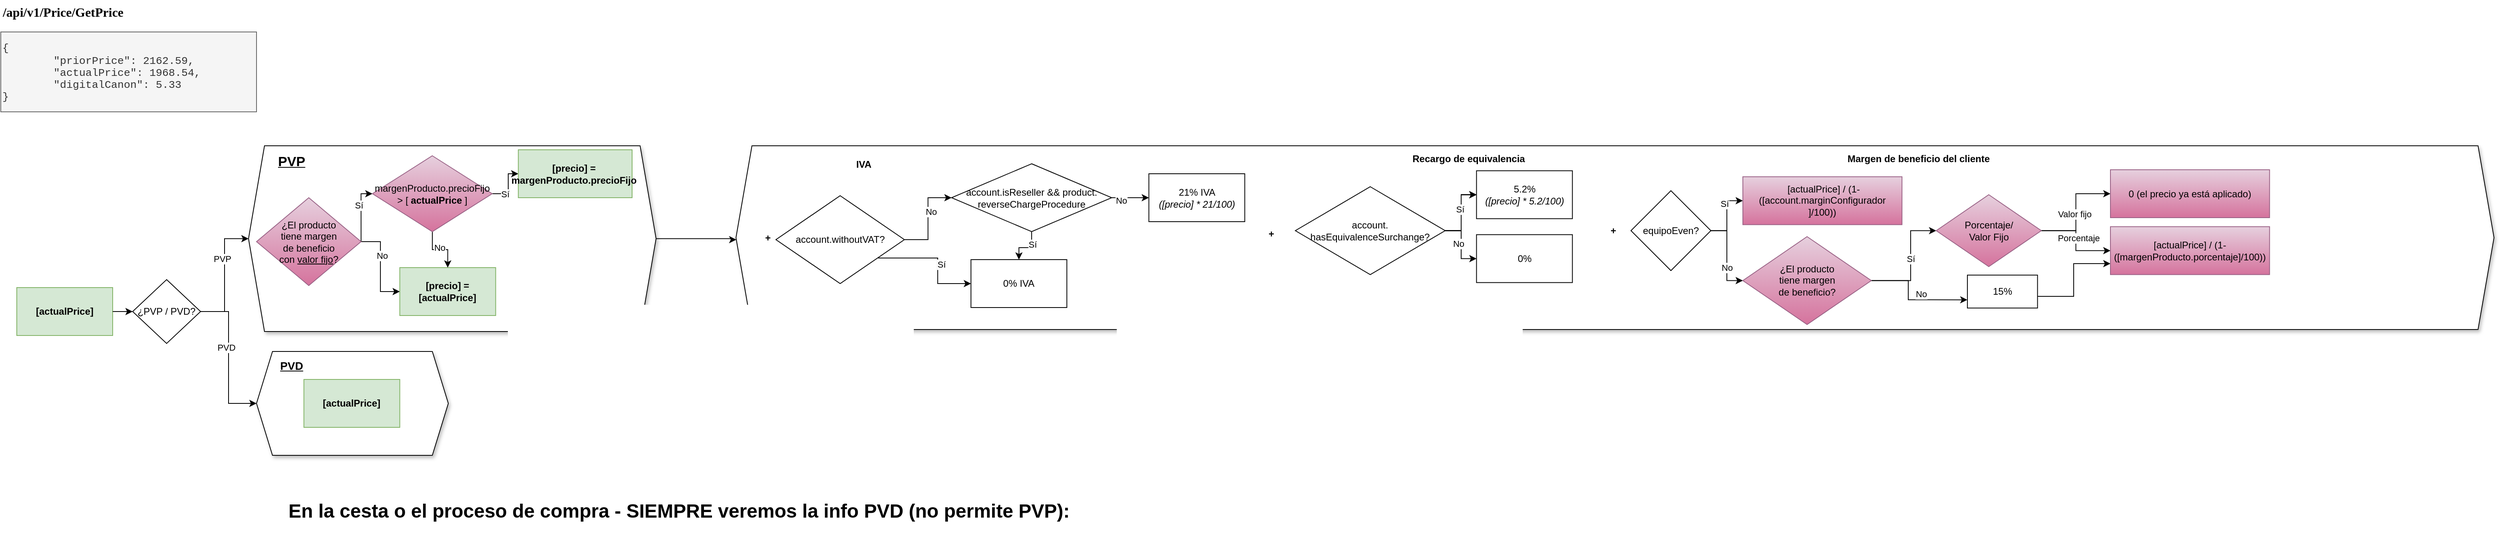 <mxfile version="24.2.1" type="github">
  <diagram name="Página-1" id="fvp-vQnIGGh9xeoDT4wr">
    <mxGraphModel dx="1434" dy="772" grid="1" gridSize="10" guides="1" tooltips="1" connect="1" arrows="1" fold="1" page="1" pageScale="1" pageWidth="827" pageHeight="1169" math="0" shadow="0">
      <root>
        <mxCell id="0" />
        <mxCell id="1" parent="0" />
        <mxCell id="DRrjUMENBPjv4pgYB6PE-92" style="edgeStyle=orthogonalEdgeStyle;rounded=0;orthogonalLoop=1;jettySize=auto;html=1;" edge="1" parent="1" source="DRrjUMENBPjv4pgYB6PE-76" target="DRrjUMENBPjv4pgYB6PE-12">
          <mxGeometry relative="1" as="geometry">
            <Array as="points">
              <mxPoint x="935" y="339" />
              <mxPoint x="935" y="340" />
            </Array>
          </mxGeometry>
        </mxCell>
        <mxCell id="DRrjUMENBPjv4pgYB6PE-76" value="" style="shape=hexagon;perimeter=hexagonPerimeter2;whiteSpace=wrap;html=1;fixedSize=1;shadow=1;" vertex="1" parent="1">
          <mxGeometry x="330" y="222.5" width="510" height="232.5" as="geometry" />
        </mxCell>
        <mxCell id="DRrjUMENBPjv4pgYB6PE-1" value="&lt;p style=&quot;margin:0cm;line-height:normal;mso-layout-grid-align:&lt;br/&gt;none;text-autospace:none&quot; class=&quot;MsoNormal&quot;&gt;&lt;font face=&quot;Courier New&quot;&gt;&lt;span style=&quot;font-size: 13.333px;&quot;&gt;{&lt;/span&gt;&lt;/font&gt;&lt;/p&gt;&lt;p style=&quot;margin:0cm;line-height:normal;mso-layout-grid-align:&lt;br/&gt;none;text-autospace:none&quot; class=&quot;MsoNormal&quot;&gt;&lt;font face=&quot;Courier New&quot;&gt;&lt;span style=&quot;font-size: 13.333px; white-space: normal;&quot;&gt;&lt;span style=&quot;white-space:pre&quot;&gt;&#x9;&lt;/span&gt;&quot;priorPrice&quot;:&amp;nbsp;&lt;/span&gt;&lt;/font&gt;&lt;span style=&quot;background-color: initial; font-size: 13.333px;&quot;&gt;&lt;font face=&quot;Courier New&quot;&gt;2162.59&lt;/font&gt;&lt;/span&gt;&lt;span style=&quot;background-color: initial; font-size: 13.333px; font-family: &amp;quot;Courier New&amp;quot;;&quot;&gt;,&lt;/span&gt;&lt;/p&gt;&lt;p style=&quot;margin:0cm;line-height:normal;mso-layout-grid-align:&lt;br/&gt;none;text-autospace:none&quot; class=&quot;MsoNormal&quot;&gt;&lt;font face=&quot;Courier New&quot;&gt;&lt;span style=&quot;font-size: 13.333px; white-space: normal;&quot;&gt;&lt;span style=&quot;white-space:pre&quot;&gt;&#x9;&lt;/span&gt;&quot;actualPrice&quot;: 1968.54,&lt;/span&gt;&lt;/font&gt;&lt;/p&gt;&lt;p style=&quot;margin:0cm;line-height:normal;mso-layout-grid-align:&lt;br/&gt;none;text-autospace:none&quot; class=&quot;MsoNormal&quot;&gt;&lt;font face=&quot;Courier New&quot;&gt;&lt;span style=&quot;font-size: 13.333px; white-space: normal;&quot;&gt;&lt;span style=&quot;white-space:pre&quot;&gt;&#x9;&lt;/span&gt;&quot;digitalCanon&quot;: 5.33&lt;/span&gt;&lt;/font&gt;&lt;/p&gt;&lt;p style=&quot;margin:0cm;line-height:normal;mso-layout-grid-align:&lt;br/&gt;none;text-autospace:none&quot; class=&quot;MsoNormal&quot;&gt;&lt;font face=&quot;Courier New&quot;&gt;&lt;span style=&quot;font-size: 13.333px;&quot;&gt;}&lt;/span&gt;&lt;/font&gt;&lt;/p&gt;" style="text;html=1;align=left;verticalAlign=middle;whiteSpace=wrap;rounded=0;fillColor=#f5f5f5;fontColor=#333333;strokeColor=#666666;" vertex="1" parent="1">
          <mxGeometry x="20" y="80" width="320" height="100" as="geometry" />
        </mxCell>
        <mxCell id="DRrjUMENBPjv4pgYB6PE-4" value="&lt;span style=&quot;font-size:12.0pt;mso-bidi-font-size:11.0pt;&lt;br/&gt;line-height:150%;font-family:Muli;mso-ascii-theme-font:minor-latin;mso-fareast-font-family:&lt;br/&gt;Muli;mso-fareast-theme-font:minor-latin;mso-hansi-theme-font:minor-latin;&lt;br/&gt;mso-bidi-font-family:&amp;quot;Times New Roman&amp;quot;;mso-bidi-theme-font:minor-bidi;&lt;br/&gt;color:#323030;mso-themecolor:accent5;mso-themeshade:191;mso-ansi-language:ES;&lt;br/&gt;mso-fareast-language:EN-US;mso-bidi-language:AR-SA&quot;&gt;&lt;b&gt;/api/v1/Price/GetPrice&lt;/b&gt;&amp;nbsp;&lt;/span&gt;" style="text;html=1;align=center;verticalAlign=middle;whiteSpace=wrap;rounded=0;" vertex="1" parent="1">
          <mxGeometry x="70" y="40" width="60" height="30" as="geometry" />
        </mxCell>
        <mxCell id="DRrjUMENBPjv4pgYB6PE-5" value="&lt;b&gt;[actualPrice]&lt;/b&gt;" style="rounded=0;whiteSpace=wrap;html=1;fillColor=#d5e8d4;strokeColor=#82b366;" vertex="1" parent="1">
          <mxGeometry x="40" y="400" width="120" height="60" as="geometry" />
        </mxCell>
        <mxCell id="DRrjUMENBPjv4pgYB6PE-6" style="edgeStyle=orthogonalEdgeStyle;rounded=0;orthogonalLoop=1;jettySize=auto;html=1;entryX=0;entryY=0.5;entryDx=0;entryDy=0;" edge="1" parent="1" source="DRrjUMENBPjv4pgYB6PE-10" target="DRrjUMENBPjv4pgYB6PE-76">
          <mxGeometry relative="1" as="geometry">
            <mxPoint x="290" y="300" as="targetPoint" />
          </mxGeometry>
        </mxCell>
        <mxCell id="DRrjUMENBPjv4pgYB6PE-7" value="PVP" style="edgeLabel;html=1;align=center;verticalAlign=middle;resizable=0;points=[];" vertex="1" connectable="0" parent="DRrjUMENBPjv4pgYB6PE-6">
          <mxGeometry x="0.257" y="3" relative="1" as="geometry">
            <mxPoint y="-1" as="offset" />
          </mxGeometry>
        </mxCell>
        <mxCell id="DRrjUMENBPjv4pgYB6PE-8" style="edgeStyle=orthogonalEdgeStyle;rounded=0;orthogonalLoop=1;jettySize=auto;html=1;entryX=0;entryY=0.5;entryDx=0;entryDy=0;" edge="1" parent="1" source="DRrjUMENBPjv4pgYB6PE-10" target="DRrjUMENBPjv4pgYB6PE-14">
          <mxGeometry relative="1" as="geometry">
            <mxPoint x="435" y="544.5" as="targetPoint" />
          </mxGeometry>
        </mxCell>
        <mxCell id="DRrjUMENBPjv4pgYB6PE-9" value="PVD" style="edgeLabel;html=1;align=center;verticalAlign=middle;resizable=0;points=[];" vertex="1" connectable="0" parent="DRrjUMENBPjv4pgYB6PE-8">
          <mxGeometry x="-0.125" y="-3" relative="1" as="geometry">
            <mxPoint y="-1" as="offset" />
          </mxGeometry>
        </mxCell>
        <mxCell id="DRrjUMENBPjv4pgYB6PE-10" value="¿PVP / PVD?" style="rhombus;whiteSpace=wrap;html=1;" vertex="1" parent="1">
          <mxGeometry x="185" y="390" width="85" height="80" as="geometry" />
        </mxCell>
        <mxCell id="DRrjUMENBPjv4pgYB6PE-11" style="edgeStyle=orthogonalEdgeStyle;rounded=0;orthogonalLoop=1;jettySize=auto;html=1;entryX=0;entryY=0.5;entryDx=0;entryDy=0;" edge="1" parent="1" source="DRrjUMENBPjv4pgYB6PE-5" target="DRrjUMENBPjv4pgYB6PE-10">
          <mxGeometry relative="1" as="geometry">
            <mxPoint x="310" y="440" as="targetPoint" />
            <Array as="points" />
          </mxGeometry>
        </mxCell>
        <mxCell id="DRrjUMENBPjv4pgYB6PE-12" value="" style="shape=hexagon;perimeter=hexagonPerimeter2;whiteSpace=wrap;html=1;fixedSize=1;shadow=1;" vertex="1" parent="1">
          <mxGeometry x="940" y="222.5" width="2200" height="230" as="geometry" />
        </mxCell>
        <mxCell id="DRrjUMENBPjv4pgYB6PE-13" value="&lt;b&gt;&lt;font style=&quot;font-size: 17px;&quot;&gt;&lt;u&gt;PVP&lt;/u&gt;&lt;/font&gt;&lt;/b&gt;" style="text;html=1;strokeColor=none;fillColor=none;align=center;verticalAlign=middle;whiteSpace=wrap;rounded=0;" vertex="1" parent="1">
          <mxGeometry x="354.0" y="227.5" width="60" height="30" as="geometry" />
        </mxCell>
        <mxCell id="DRrjUMENBPjv4pgYB6PE-14" value="" style="shape=hexagon;perimeter=hexagonPerimeter2;whiteSpace=wrap;html=1;fixedSize=1;shadow=1;" vertex="1" parent="1">
          <mxGeometry x="340" y="480" width="240" height="130" as="geometry" />
        </mxCell>
        <mxCell id="DRrjUMENBPjv4pgYB6PE-16" value="&lt;b&gt;[actualPrice]&lt;/b&gt;" style="rounded=0;whiteSpace=wrap;html=1;fillColor=#d5e8d4;strokeColor=#82b366;" vertex="1" parent="1">
          <mxGeometry x="399.29" y="515" width="120" height="60" as="geometry" />
        </mxCell>
        <mxCell id="DRrjUMENBPjv4pgYB6PE-17" style="edgeStyle=orthogonalEdgeStyle;rounded=0;orthogonalLoop=1;jettySize=auto;html=1;entryX=0;entryY=0.75;entryDx=0;entryDy=0;" edge="1" parent="1" source="DRrjUMENBPjv4pgYB6PE-21" target="DRrjUMENBPjv4pgYB6PE-50">
          <mxGeometry relative="1" as="geometry">
            <mxPoint x="2470" y="423.75" as="targetPoint" />
            <Array as="points">
              <mxPoint x="2407" y="391" />
              <mxPoint x="2407" y="415" />
            </Array>
          </mxGeometry>
        </mxCell>
        <mxCell id="DRrjUMENBPjv4pgYB6PE-18" value="No" style="edgeLabel;html=1;align=center;verticalAlign=middle;resizable=0;points=[];" vertex="1" connectable="0" parent="DRrjUMENBPjv4pgYB6PE-17">
          <mxGeometry x="-0.033" y="3" relative="1" as="geometry">
            <mxPoint x="13" y="-7" as="offset" />
          </mxGeometry>
        </mxCell>
        <mxCell id="DRrjUMENBPjv4pgYB6PE-19" style="edgeStyle=orthogonalEdgeStyle;rounded=0;orthogonalLoop=1;jettySize=auto;html=1;exitX=1;exitY=0.5;exitDx=0;exitDy=0;entryX=0;entryY=0.5;entryDx=0;entryDy=0;" edge="1" parent="1" source="DRrjUMENBPjv4pgYB6PE-21" target="DRrjUMENBPjv4pgYB6PE-56">
          <mxGeometry relative="1" as="geometry">
            <Array as="points">
              <mxPoint x="2410" y="391" />
              <mxPoint x="2410" y="329" />
            </Array>
          </mxGeometry>
        </mxCell>
        <mxCell id="DRrjUMENBPjv4pgYB6PE-20" value="Sí" style="edgeLabel;html=1;align=center;verticalAlign=middle;resizable=0;points=[];" vertex="1" connectable="0" parent="DRrjUMENBPjv4pgYB6PE-19">
          <mxGeometry x="-0.229" relative="1" as="geometry">
            <mxPoint y="-21" as="offset" />
          </mxGeometry>
        </mxCell>
        <mxCell id="DRrjUMENBPjv4pgYB6PE-21" value="¿El producto&lt;br&gt;tiene margen &lt;br&gt;de beneficio?" style="rhombus;whiteSpace=wrap;html=1;fillColor=#e6d0de;gradientColor=#d5739d;strokeColor=#996185;" vertex="1" parent="1">
          <mxGeometry x="2200" y="336.25" width="160.77" height="110" as="geometry" />
        </mxCell>
        <mxCell id="DRrjUMENBPjv4pgYB6PE-24" style="edgeStyle=orthogonalEdgeStyle;rounded=0;orthogonalLoop=1;jettySize=auto;html=1;entryX=0;entryY=0.5;entryDx=0;entryDy=0;exitX=0.796;exitY=0.709;exitDx=0;exitDy=0;exitPerimeter=0;" edge="1" parent="1" source="DRrjUMENBPjv4pgYB6PE-28" target="DRrjUMENBPjv4pgYB6PE-30">
          <mxGeometry relative="1" as="geometry">
            <mxPoint x="1134.85" y="360" as="sourcePoint" />
          </mxGeometry>
        </mxCell>
        <mxCell id="DRrjUMENBPjv4pgYB6PE-25" value="Sí" style="edgeLabel;html=1;align=center;verticalAlign=middle;resizable=0;points=[];" vertex="1" connectable="0" parent="DRrjUMENBPjv4pgYB6PE-24">
          <mxGeometry x="0.115" y="4" relative="1" as="geometry">
            <mxPoint as="offset" />
          </mxGeometry>
        </mxCell>
        <mxCell id="DRrjUMENBPjv4pgYB6PE-26" style="edgeStyle=orthogonalEdgeStyle;rounded=0;orthogonalLoop=1;jettySize=auto;html=1;" edge="1" parent="1" source="DRrjUMENBPjv4pgYB6PE-28" target="DRrjUMENBPjv4pgYB6PE-49">
          <mxGeometry relative="1" as="geometry" />
        </mxCell>
        <mxCell id="DRrjUMENBPjv4pgYB6PE-27" value="No" style="edgeLabel;html=1;align=center;verticalAlign=middle;resizable=0;points=[];" vertex="1" connectable="0" parent="DRrjUMENBPjv4pgYB6PE-26">
          <mxGeometry x="0.157" y="-3" relative="1" as="geometry">
            <mxPoint as="offset" />
          </mxGeometry>
        </mxCell>
        <mxCell id="DRrjUMENBPjv4pgYB6PE-28" value="account.withoutVAT?" style="rhombus;whiteSpace=wrap;html=1;" vertex="1" parent="1">
          <mxGeometry x="990" y="285" width="160.77" height="110" as="geometry" />
        </mxCell>
        <mxCell id="DRrjUMENBPjv4pgYB6PE-29" value="21% IVA&lt;div&gt;&lt;i&gt;([precio] * 21/100)&lt;/i&gt;&lt;/div&gt;" style="whiteSpace=wrap;html=1;" vertex="1" parent="1">
          <mxGeometry x="1456.705" y="257.5" width="120" height="60" as="geometry" />
        </mxCell>
        <mxCell id="DRrjUMENBPjv4pgYB6PE-30" value="0% IVA" style="whiteSpace=wrap;html=1;" vertex="1" parent="1">
          <mxGeometry x="1234.075" y="365" width="120" height="60" as="geometry" />
        </mxCell>
        <mxCell id="DRrjUMENBPjv4pgYB6PE-31" value="&lt;b&gt;+&lt;/b&gt;" style="text;html=1;strokeColor=none;fillColor=none;align=center;verticalAlign=middle;whiteSpace=wrap;rounded=0;" vertex="1" parent="1">
          <mxGeometry x="1580" y="317.5" width="60" height="30" as="geometry" />
        </mxCell>
        <mxCell id="DRrjUMENBPjv4pgYB6PE-32" value="" style="edgeStyle=orthogonalEdgeStyle;rounded=0;orthogonalLoop=1;jettySize=auto;html=1;" edge="1" parent="1" source="DRrjUMENBPjv4pgYB6PE-38" target="DRrjUMENBPjv4pgYB6PE-39">
          <mxGeometry relative="1" as="geometry" />
        </mxCell>
        <mxCell id="DRrjUMENBPjv4pgYB6PE-33" value="" style="edgeStyle=orthogonalEdgeStyle;rounded=0;orthogonalLoop=1;jettySize=auto;html=1;" edge="1" parent="1" source="DRrjUMENBPjv4pgYB6PE-38" target="DRrjUMENBPjv4pgYB6PE-39">
          <mxGeometry relative="1" as="geometry" />
        </mxCell>
        <mxCell id="DRrjUMENBPjv4pgYB6PE-34" value="" style="edgeStyle=orthogonalEdgeStyle;rounded=0;orthogonalLoop=1;jettySize=auto;html=1;" edge="1" parent="1" source="DRrjUMENBPjv4pgYB6PE-38" target="DRrjUMENBPjv4pgYB6PE-39">
          <mxGeometry relative="1" as="geometry" />
        </mxCell>
        <mxCell id="DRrjUMENBPjv4pgYB6PE-35" value="Sí" style="edgeLabel;html=1;align=center;verticalAlign=middle;resizable=0;points=[];" vertex="1" connectable="0" parent="DRrjUMENBPjv4pgYB6PE-34">
          <mxGeometry x="0.121" y="3" relative="1" as="geometry">
            <mxPoint x="1" as="offset" />
          </mxGeometry>
        </mxCell>
        <mxCell id="DRrjUMENBPjv4pgYB6PE-36" style="edgeStyle=orthogonalEdgeStyle;rounded=0;orthogonalLoop=1;jettySize=auto;html=1;" edge="1" parent="1" source="DRrjUMENBPjv4pgYB6PE-38" target="DRrjUMENBPjv4pgYB6PE-40">
          <mxGeometry relative="1" as="geometry" />
        </mxCell>
        <mxCell id="DRrjUMENBPjv4pgYB6PE-37" value="No" style="edgeLabel;html=1;align=center;verticalAlign=middle;resizable=0;points=[];" vertex="1" connectable="0" parent="DRrjUMENBPjv4pgYB6PE-36">
          <mxGeometry x="-0.02" y="-4" relative="1" as="geometry">
            <mxPoint as="offset" />
          </mxGeometry>
        </mxCell>
        <mxCell id="DRrjUMENBPjv4pgYB6PE-38" value="&lt;font style=&quot;font-size: 12px;&quot;&gt;account.&lt;br&gt;hasEquivalenceSurchange?&lt;/font&gt;" style="rhombus;whiteSpace=wrap;html=1;" vertex="1" parent="1">
          <mxGeometry x="1640" y="273.75" width="187.48" height="110" as="geometry" />
        </mxCell>
        <mxCell id="DRrjUMENBPjv4pgYB6PE-39" value="5.2%&lt;div&gt;&lt;i&gt;([precio] * 5.2/100)&lt;/i&gt;&lt;br&gt;&lt;/div&gt;" style="whiteSpace=wrap;html=1;" vertex="1" parent="1">
          <mxGeometry x="1866.705" y="253.75" width="120" height="60" as="geometry" />
        </mxCell>
        <mxCell id="DRrjUMENBPjv4pgYB6PE-40" value="0%" style="whiteSpace=wrap;html=1;" vertex="1" parent="1">
          <mxGeometry x="1866.705" y="333.75" width="120" height="60" as="geometry" />
        </mxCell>
        <mxCell id="DRrjUMENBPjv4pgYB6PE-41" value="&lt;b&gt;+&lt;/b&gt;" style="text;html=1;strokeColor=none;fillColor=none;align=center;verticalAlign=middle;whiteSpace=wrap;rounded=0;" vertex="1" parent="1">
          <mxGeometry x="2008" y="313.75" width="60" height="30" as="geometry" />
        </mxCell>
        <mxCell id="DRrjUMENBPjv4pgYB6PE-42" value="&lt;b&gt;IVA&lt;/b&gt;" style="text;html=1;strokeColor=none;fillColor=none;align=center;verticalAlign=middle;whiteSpace=wrap;rounded=0;" vertex="1" parent="1">
          <mxGeometry x="1070" y="231.25" width="60" height="30" as="geometry" />
        </mxCell>
        <mxCell id="DRrjUMENBPjv4pgYB6PE-43" value="&lt;b&gt;Recargo de equivalencia&lt;/b&gt;" style="text;html=1;strokeColor=none;fillColor=none;align=center;verticalAlign=middle;whiteSpace=wrap;rounded=0;" vertex="1" parent="1">
          <mxGeometry x="1756.71" y="223.75" width="200" height="30" as="geometry" />
        </mxCell>
        <mxCell id="DRrjUMENBPjv4pgYB6PE-44" value="&lt;h1&gt;En la cesta o el proceso de compra - SIEMPRE veremos la info PVD (no permite PVP):&lt;/h1&gt;&lt;div&gt;&lt;br&gt;&lt;/div&gt;" style="text;html=1;strokeColor=none;fillColor=none;spacing=5;spacingTop=-20;whiteSpace=wrap;overflow=hidden;rounded=0;" vertex="1" parent="1">
          <mxGeometry x="375" y="660" width="1085" height="50" as="geometry" />
        </mxCell>
        <mxCell id="DRrjUMENBPjv4pgYB6PE-45" style="edgeStyle=orthogonalEdgeStyle;rounded=0;orthogonalLoop=1;jettySize=auto;html=1;" edge="1" parent="1" source="DRrjUMENBPjv4pgYB6PE-49" target="DRrjUMENBPjv4pgYB6PE-30">
          <mxGeometry relative="1" as="geometry">
            <mxPoint x="1310" y="355" as="targetPoint" />
          </mxGeometry>
        </mxCell>
        <mxCell id="DRrjUMENBPjv4pgYB6PE-46" value="Sí" style="edgeLabel;html=1;align=center;verticalAlign=middle;resizable=0;points=[];" vertex="1" connectable="0" parent="DRrjUMENBPjv4pgYB6PE-45">
          <mxGeometry x="-0.379" y="1" relative="1" as="geometry">
            <mxPoint as="offset" />
          </mxGeometry>
        </mxCell>
        <mxCell id="DRrjUMENBPjv4pgYB6PE-47" style="edgeStyle=orthogonalEdgeStyle;rounded=0;orthogonalLoop=1;jettySize=auto;html=1;entryX=0;entryY=0.5;entryDx=0;entryDy=0;" edge="1" parent="1" source="DRrjUMENBPjv4pgYB6PE-49" target="DRrjUMENBPjv4pgYB6PE-29">
          <mxGeometry relative="1" as="geometry" />
        </mxCell>
        <mxCell id="DRrjUMENBPjv4pgYB6PE-48" value="No" style="edgeLabel;html=1;align=center;verticalAlign=middle;resizable=0;points=[];" vertex="1" connectable="0" parent="DRrjUMENBPjv4pgYB6PE-47">
          <mxGeometry x="-0.546" y="-3" relative="1" as="geometry">
            <mxPoint x="1" as="offset" />
          </mxGeometry>
        </mxCell>
        <mxCell id="DRrjUMENBPjv4pgYB6PE-49" value="account.isReseller &amp;amp;&amp;amp; product.&lt;br&gt;reverseChargeProcedure" style="rhombus;whiteSpace=wrap;html=1;" vertex="1" parent="1">
          <mxGeometry x="1209.8" y="245" width="200.39" height="85" as="geometry" />
        </mxCell>
        <mxCell id="DRrjUMENBPjv4pgYB6PE-94" style="edgeStyle=orthogonalEdgeStyle;rounded=0;orthogonalLoop=1;jettySize=auto;html=1;entryX=0;entryY=0.771;entryDx=0;entryDy=0;entryPerimeter=0;" edge="1" parent="1" source="DRrjUMENBPjv4pgYB6PE-50" target="DRrjUMENBPjv4pgYB6PE-57">
          <mxGeometry relative="1" as="geometry">
            <mxPoint x="2640" y="370" as="targetPoint" />
            <Array as="points">
              <mxPoint x="2614" y="411" />
              <mxPoint x="2614" y="370" />
            </Array>
          </mxGeometry>
        </mxCell>
        <mxCell id="DRrjUMENBPjv4pgYB6PE-50" value="15%" style="whiteSpace=wrap;html=1;" vertex="1" parent="1">
          <mxGeometry x="2481" y="384.38" width="87.76" height="41.25" as="geometry" />
        </mxCell>
        <mxCell id="DRrjUMENBPjv4pgYB6PE-51" value="&lt;b&gt;Margen de beneficio del cliente&lt;/b&gt;" style="text;html=1;strokeColor=none;fillColor=none;align=center;verticalAlign=middle;whiteSpace=wrap;rounded=0;" vertex="1" parent="1">
          <mxGeometry x="2320" y="223.75" width="200" height="30" as="geometry" />
        </mxCell>
        <mxCell id="DRrjUMENBPjv4pgYB6PE-52" value="" style="edgeStyle=orthogonalEdgeStyle;rounded=0;orthogonalLoop=1;jettySize=auto;html=1;" edge="1" parent="1" source="DRrjUMENBPjv4pgYB6PE-56" target="DRrjUMENBPjv4pgYB6PE-57">
          <mxGeometry relative="1" as="geometry" />
        </mxCell>
        <mxCell id="DRrjUMENBPjv4pgYB6PE-53" value="Porcentaje" style="edgeLabel;html=1;align=center;verticalAlign=middle;resizable=0;points=[];" vertex="1" connectable="0" parent="DRrjUMENBPjv4pgYB6PE-52">
          <mxGeometry x="-0.061" y="3" relative="1" as="geometry">
            <mxPoint as="offset" />
          </mxGeometry>
        </mxCell>
        <mxCell id="DRrjUMENBPjv4pgYB6PE-54" style="edgeStyle=orthogonalEdgeStyle;rounded=0;orthogonalLoop=1;jettySize=auto;html=1;entryX=0;entryY=0.5;entryDx=0;entryDy=0;" edge="1" parent="1" source="DRrjUMENBPjv4pgYB6PE-56" target="DRrjUMENBPjv4pgYB6PE-58">
          <mxGeometry relative="1" as="geometry" />
        </mxCell>
        <mxCell id="DRrjUMENBPjv4pgYB6PE-55" value="Valor fijo" style="edgeLabel;html=1;align=center;verticalAlign=middle;resizable=0;points=[];" vertex="1" connectable="0" parent="DRrjUMENBPjv4pgYB6PE-54">
          <mxGeometry x="-0.028" y="2" relative="1" as="geometry">
            <mxPoint as="offset" />
          </mxGeometry>
        </mxCell>
        <mxCell id="DRrjUMENBPjv4pgYB6PE-56" value="Porcentaje/&lt;br&gt;Valor Fijo" style="rhombus;whiteSpace=wrap;html=1;fillColor=#e6d0de;gradientColor=#d5739d;strokeColor=#996185;" vertex="1" parent="1">
          <mxGeometry x="2441.99" y="283.75" width="131.54" height="90" as="geometry" />
        </mxCell>
        <mxCell id="DRrjUMENBPjv4pgYB6PE-57" value="[actualPrice] / (1-([margenProducto.porcentaje]/100))" style="whiteSpace=wrap;html=1;fillColor=#e6d0de;strokeColor=#996185;gradientColor=#d5739d;" vertex="1" parent="1">
          <mxGeometry x="2660" y="323.75" width="199.16" height="60" as="geometry" />
        </mxCell>
        <mxCell id="DRrjUMENBPjv4pgYB6PE-58" value="0 (el precio ya está aplicado)" style="whiteSpace=wrap;html=1;fillColor=#e6d0de;strokeColor=#996185;gradientColor=#d5739d;" vertex="1" parent="1">
          <mxGeometry x="2660" y="252.5" width="199.16" height="60" as="geometry" />
        </mxCell>
        <mxCell id="DRrjUMENBPjv4pgYB6PE-59" style="edgeStyle=orthogonalEdgeStyle;rounded=0;orthogonalLoop=1;jettySize=auto;html=1;" edge="1" parent="1" source="DRrjUMENBPjv4pgYB6PE-63" target="DRrjUMENBPjv4pgYB6PE-64">
          <mxGeometry relative="1" as="geometry" />
        </mxCell>
        <mxCell id="DRrjUMENBPjv4pgYB6PE-60" value="Sí" style="edgeLabel;html=1;align=center;verticalAlign=middle;resizable=0;points=[];" vertex="1" connectable="0" parent="DRrjUMENBPjv4pgYB6PE-59">
          <mxGeometry x="0.397" y="3" relative="1" as="geometry">
            <mxPoint as="offset" />
          </mxGeometry>
        </mxCell>
        <mxCell id="DRrjUMENBPjv4pgYB6PE-61" style="edgeStyle=orthogonalEdgeStyle;rounded=0;orthogonalLoop=1;jettySize=auto;html=1;entryX=0;entryY=0.5;entryDx=0;entryDy=0;" edge="1" parent="1" source="DRrjUMENBPjv4pgYB6PE-63" target="DRrjUMENBPjv4pgYB6PE-21">
          <mxGeometry relative="1" as="geometry" />
        </mxCell>
        <mxCell id="DRrjUMENBPjv4pgYB6PE-62" value="No" style="edgeLabel;html=1;align=center;verticalAlign=middle;resizable=0;points=[];" vertex="1" connectable="0" parent="DRrjUMENBPjv4pgYB6PE-61">
          <mxGeometry x="0.288" relative="1" as="geometry">
            <mxPoint as="offset" />
          </mxGeometry>
        </mxCell>
        <mxCell id="DRrjUMENBPjv4pgYB6PE-63" value="equipoEven?" style="rhombus;whiteSpace=wrap;html=1;" vertex="1" parent="1">
          <mxGeometry x="2060" y="278.75" width="100" height="100" as="geometry" />
        </mxCell>
        <mxCell id="DRrjUMENBPjv4pgYB6PE-64" value="&amp;nbsp;[actualPrice] / (1-([account.marginConfigurador&lt;br&gt;]/100))" style="whiteSpace=wrap;html=1;fillColor=#e6d0de;strokeColor=#996185;gradientColor=#d5739d;" vertex="1" parent="1">
          <mxGeometry x="2200" y="261.25" width="199.16" height="60" as="geometry" />
        </mxCell>
        <mxCell id="DRrjUMENBPjv4pgYB6PE-78" value="&lt;b&gt;&lt;u&gt;&lt;font style=&quot;font-size: 14px;&quot;&gt;PVD&lt;/font&gt;&lt;/u&gt;&lt;/b&gt;" style="text;html=1;strokeColor=none;fillColor=none;align=center;verticalAlign=middle;whiteSpace=wrap;rounded=0;" vertex="1" parent="1">
          <mxGeometry x="354" y="482.5" width="60" height="30" as="geometry" />
        </mxCell>
        <mxCell id="DRrjUMENBPjv4pgYB6PE-79" value="&lt;b&gt;[precio] = [actualPrice]&lt;/b&gt;" style="rounded=0;whiteSpace=wrap;html=1;fillColor=#d5e8d4;strokeColor=#82b366;" vertex="1" parent="1">
          <mxGeometry x="519.29" y="375" width="120" height="60" as="geometry" />
        </mxCell>
        <mxCell id="DRrjUMENBPjv4pgYB6PE-81" style="edgeStyle=orthogonalEdgeStyle;rounded=0;orthogonalLoop=1;jettySize=auto;html=1;exitX=1;exitY=0.5;exitDx=0;exitDy=0;entryX=0;entryY=0.5;entryDx=0;entryDy=0;" edge="1" parent="1" source="DRrjUMENBPjv4pgYB6PE-85" target="DRrjUMENBPjv4pgYB6PE-90">
          <mxGeometry relative="1" as="geometry">
            <Array as="points">
              <mxPoint x="471" y="283" />
            </Array>
          </mxGeometry>
        </mxCell>
        <mxCell id="DRrjUMENBPjv4pgYB6PE-82" value="Sí" style="edgeLabel;html=1;align=center;verticalAlign=middle;resizable=0;points=[];" vertex="1" connectable="0" parent="DRrjUMENBPjv4pgYB6PE-81">
          <mxGeometry x="0.25" y="3" relative="1" as="geometry">
            <mxPoint y="1" as="offset" />
          </mxGeometry>
        </mxCell>
        <mxCell id="DRrjUMENBPjv4pgYB6PE-83" style="edgeStyle=orthogonalEdgeStyle;rounded=0;orthogonalLoop=1;jettySize=auto;html=1;exitX=1;exitY=0.5;exitDx=0;exitDy=0;" edge="1" parent="1" source="DRrjUMENBPjv4pgYB6PE-85" target="DRrjUMENBPjv4pgYB6PE-79">
          <mxGeometry relative="1" as="geometry" />
        </mxCell>
        <mxCell id="DRrjUMENBPjv4pgYB6PE-84" value="No" style="edgeLabel;html=1;align=center;verticalAlign=middle;resizable=0;points=[];" vertex="1" connectable="0" parent="DRrjUMENBPjv4pgYB6PE-83">
          <mxGeometry x="-0.262" y="2" relative="1" as="geometry">
            <mxPoint as="offset" />
          </mxGeometry>
        </mxCell>
        <mxCell id="DRrjUMENBPjv4pgYB6PE-85" value="¿El producto&lt;br&gt;tiene margen &lt;br&gt;de beneficio &lt;br&gt;con &lt;u&gt;valor fijo&lt;/u&gt;?" style="rhombus;whiteSpace=wrap;html=1;fillColor=#e6d0de;gradientColor=#d5739d;strokeColor=#996185;" vertex="1" parent="1">
          <mxGeometry x="340" y="287.5" width="130.84" height="110" as="geometry" />
        </mxCell>
        <mxCell id="DRrjUMENBPjv4pgYB6PE-86" style="edgeStyle=orthogonalEdgeStyle;rounded=0;orthogonalLoop=1;jettySize=auto;html=1;entryX=0;entryY=0.5;entryDx=0;entryDy=0;" edge="1" parent="1" source="DRrjUMENBPjv4pgYB6PE-90" target="DRrjUMENBPjv4pgYB6PE-91">
          <mxGeometry relative="1" as="geometry" />
        </mxCell>
        <mxCell id="DRrjUMENBPjv4pgYB6PE-87" value="Sí" style="edgeLabel;html=1;align=center;verticalAlign=middle;resizable=0;points=[];" vertex="1" connectable="0" parent="DRrjUMENBPjv4pgYB6PE-86">
          <mxGeometry x="-0.298" y="4" relative="1" as="geometry">
            <mxPoint y="1" as="offset" />
          </mxGeometry>
        </mxCell>
        <mxCell id="DRrjUMENBPjv4pgYB6PE-88" style="edgeStyle=orthogonalEdgeStyle;rounded=0;orthogonalLoop=1;jettySize=auto;html=1;entryX=0.5;entryY=0;entryDx=0;entryDy=0;" edge="1" parent="1" source="DRrjUMENBPjv4pgYB6PE-90" target="DRrjUMENBPjv4pgYB6PE-79">
          <mxGeometry relative="1" as="geometry" />
        </mxCell>
        <mxCell id="DRrjUMENBPjv4pgYB6PE-89" value="No" style="edgeLabel;html=1;align=center;verticalAlign=middle;resizable=0;points=[];" vertex="1" connectable="0" parent="DRrjUMENBPjv4pgYB6PE-88">
          <mxGeometry x="-0.024" y="4" relative="1" as="geometry">
            <mxPoint y="1" as="offset" />
          </mxGeometry>
        </mxCell>
        <mxCell id="DRrjUMENBPjv4pgYB6PE-90" value="margenProducto.precioFijo &amp;gt; [&lt;b&gt;&amp;nbsp;actualPrice&lt;/b&gt;&amp;nbsp;]" style="rhombus;whiteSpace=wrap;html=1;fillColor=#e6d0de;gradientColor=#d5739d;strokeColor=#996185;" vertex="1" parent="1">
          <mxGeometry x="485.06" y="235" width="149.87" height="95" as="geometry" />
        </mxCell>
        <mxCell id="DRrjUMENBPjv4pgYB6PE-91" value="&lt;b&gt;[precio] =&amp;nbsp;&lt;br&gt;margenProducto.precioFijo&amp;nbsp;&lt;/b&gt;" style="rounded=0;whiteSpace=wrap;html=1;fillColor=#d5e8d4;strokeColor=#82b366;" vertex="1" parent="1">
          <mxGeometry x="667.63" y="227.5" width="142.37" height="60" as="geometry" />
        </mxCell>
        <mxCell id="DRrjUMENBPjv4pgYB6PE-93" value="&lt;b&gt;+&lt;/b&gt;" style="text;html=1;strokeColor=none;fillColor=none;align=center;verticalAlign=middle;whiteSpace=wrap;rounded=0;" vertex="1" parent="1">
          <mxGeometry x="950" y="322.5" width="60" height="30" as="geometry" />
        </mxCell>
      </root>
    </mxGraphModel>
  </diagram>
</mxfile>

